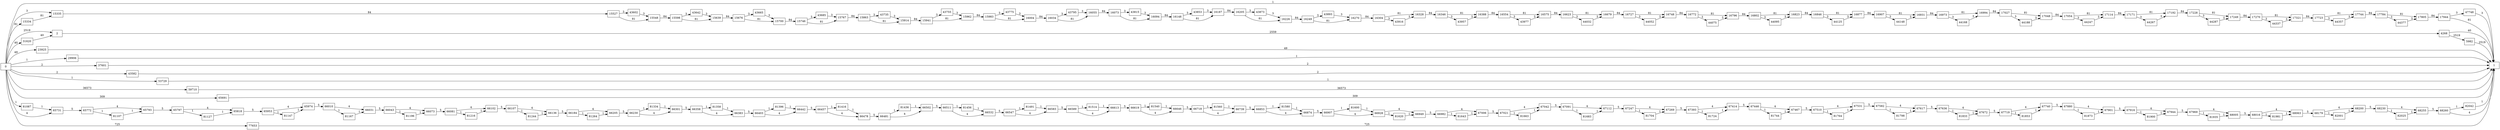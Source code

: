 digraph {
	graph [rankdir=LR]
	node [shape=rectangle]
	2 -> 4268 [label=2559]
	4268 -> 1 [label=40]
	4268 -> 5982 [label=2519]
	5982 -> 1 [label=2519]
	15334 -> 15335 [label=81]
	15335 -> 15527 [label=84]
	15527 -> 15548 [label=81]
	15527 -> 43602 [label=3]
	15548 -> 15598 [label=84]
	15598 -> 15639 [label=81]
	15598 -> 43642 [label=3]
	15639 -> 15676 [label=84]
	15676 -> 15700 [label=81]
	15676 -> 43665 [label=3]
	15700 -> 15746 [label=84]
	15746 -> 15767 [label=81]
	15746 -> 43685 [label=3]
	15767 -> 15863 [label=84]
	15863 -> 15914 [label=81]
	15863 -> 43735 [label=3]
	15914 -> 15941 [label=84]
	15941 -> 15962 [label=81]
	15941 -> 43755 [label=3]
	15962 -> 15983 [label=84]
	15983 -> 16004 [label=81]
	15983 -> 43775 [label=3]
	16004 -> 16034 [label=84]
	16034 -> 16055 [label=81]
	16034 -> 43795 [label=3]
	16055 -> 16073 [label=84]
	16073 -> 16094 [label=81]
	16073 -> 43815 [label=3]
	16094 -> 16148 [label=84]
	16148 -> 16187 [label=81]
	16148 -> 43853 [label=3]
	16187 -> 16205 [label=84]
	16205 -> 16226 [label=81]
	16205 -> 43873 [label=3]
	16226 -> 16249 [label=84]
	16249 -> 16270 [label=81]
	16249 -> 43893 [label=3]
	16270 -> 16304 [label=84]
	16304 -> 16328 [label=81]
	16304 -> 43916 [label=3]
	16328 -> 16346 [label=84]
	16346 -> 16388 [label=81]
	16346 -> 43957 [label=3]
	16388 -> 16554 [label=84]
	16554 -> 16575 [label=81]
	16554 -> 43977 [label=3]
	16575 -> 16623 [label=84]
	16623 -> 16679 [label=81]
	16623 -> 44032 [label=3]
	16679 -> 16727 [label=84]
	16727 -> 16748 [label=81]
	16727 -> 44052 [label=3]
	16748 -> 16772 [label=84]
	16772 -> 16796 [label=81]
	16772 -> 44075 [label=3]
	16796 -> 16802 [label=84]
	16802 -> 16823 [label=81]
	16802 -> 44095 [label=3]
	16823 -> 16846 [label=84]
	16846 -> 16877 [label=81]
	16846 -> 44125 [label=3]
	16877 -> 16907 [label=84]
	16907 -> 16931 [label=81]
	16907 -> 44148 [label=3]
	16931 -> 16973 [label=84]
	16973 -> 16994 [label=81]
	16973 -> 44168 [label=3]
	16994 -> 17027 [label=84]
	17027 -> 17048 [label=81]
	17027 -> 44188 [label=3]
	17048 -> 17054 [label=84]
	17054 -> 17114 [label=81]
	17054 -> 44247 [label=3]
	17114 -> 17171 [label=84]
	17171 -> 17192 [label=81]
	17171 -> 44267 [label=3]
	17192 -> 17228 [label=84]
	17228 -> 17249 [label=81]
	17228 -> 44287 [label=3]
	17249 -> 17270 [label=84]
	17270 -> 17321 [label=81]
	17270 -> 44337 [label=3]
	17321 -> 17723 [label=84]
	17723 -> 17744 [label=81]
	17723 -> 44357 [label=3]
	17744 -> 17784 [label=84]
	17784 -> 17805 [label=81]
	17784 -> 44377 [label=3]
	17805 -> 17944 [label=84]
	17944 -> 1 [label=81]
	17944 -> 47748 [label=3]
	23925 -> 1 [label=49]
	29906 -> 1 [label=1]
	31620 -> 2 [label=40]
	37601 -> 1 [label=2]
	43582 -> 1 [label=2]
	43602 -> 15548 [label=3]
	43642 -> 15639 [label=3]
	43665 -> 15700 [label=3]
	43685 -> 15767 [label=3]
	43735 -> 15914 [label=3]
	43755 -> 15962 [label=3]
	43775 -> 16004 [label=3]
	43795 -> 16055 [label=3]
	43815 -> 16094 [label=3]
	43853 -> 16187 [label=3]
	43873 -> 16226 [label=3]
	43893 -> 16270 [label=3]
	43916 -> 16328 [label=3]
	43957 -> 16388 [label=3]
	43977 -> 16575 [label=3]
	44032 -> 16679 [label=3]
	44052 -> 16748 [label=3]
	44075 -> 16796 [label=3]
	44095 -> 16823 [label=3]
	44125 -> 16877 [label=3]
	44148 -> 16931 [label=3]
	44168 -> 16994 [label=3]
	44188 -> 17048 [label=3]
	44247 -> 17114 [label=3]
	44267 -> 17192 [label=3]
	44287 -> 17249 [label=3]
	44337 -> 17321 [label=3]
	44357 -> 17744 [label=3]
	44377 -> 17805 [label=3]
	47748 -> 1 [label=3]
	53729 -> 1 [label=1]
	59710 -> 1 [label=36573]
	65691 -> 1 [label=309]
	65731 -> 65772 [label=5]
	65772 -> 65793 [label=4]
	65772 -> 81107 [label=1]
	65793 -> 65797 [label=5]
	65797 -> 65818 [label=4]
	65797 -> 81127 [label=1]
	65818 -> 65953 [label=5]
	65953 -> 65974 [label=4]
	65953 -> 81147 [label=1]
	65974 -> 66010 [label=5]
	66010 -> 66031 [label=4]
	66010 -> 81167 [label=1]
	66031 -> 66043 [label=5]
	66043 -> 66073 [label=4]
	66043 -> 81196 [label=1]
	66073 -> 66081 [label=5]
	66081 -> 66102 [label=4]
	66081 -> 81216 [label=1]
	66102 -> 66107 [label=5]
	66107 -> 66136 [label=4]
	66107 -> 81244 [label=1]
	66136 -> 66184 [label=5]
	66184 -> 66205 [label=4]
	66184 -> 81264 [label=1]
	66205 -> 66230 [label=5]
	66230 -> 66301 [label=4]
	66230 -> 81334 [label=1]
	66301 -> 66358 [label=5]
	66358 -> 66383 [label=4]
	66358 -> 81358 [label=1]
	66383 -> 66403 [label=5]
	66403 -> 66442 [label=4]
	66403 -> 81396 [label=1]
	66442 -> 66457 [label=5]
	66457 -> 66478 [label=4]
	66457 -> 81416 [label=1]
	66478 -> 66481 [label=5]
	66481 -> 66502 [label=4]
	66481 -> 81436 [label=1]
	66502 -> 66511 [label=5]
	66511 -> 66532 [label=4]
	66511 -> 81456 [label=1]
	66532 -> 66547 [label=5]
	66547 -> 66583 [label=4]
	66547 -> 81491 [label=1]
	66583 -> 66589 [label=5]
	66589 -> 66613 [label=4]
	66589 -> 81514 [label=1]
	66613 -> 66619 [label=5]
	66619 -> 66646 [label=4]
	66619 -> 81540 [label=1]
	66646 -> 66718 [label=5]
	66718 -> 66739 [label=4]
	66718 -> 81560 [label=1]
	66739 -> 66853 [label=5]
	66853 -> 66874 [label=4]
	66853 -> 81580 [label=1]
	66874 -> 66907 [label=5]
	66907 -> 66928 [label=4]
	66907 -> 81600 [label=1]
	66928 -> 66949 [label=4]
	66928 -> 81620 [label=1]
	66949 -> 66982 [label=5]
	66982 -> 67006 [label=4]
	66982 -> 81643 [label=1]
	67006 -> 67021 [label=5]
	67021 -> 67042 [label=4]
	67021 -> 81663 [label=1]
	67042 -> 67091 [label=5]
	67091 -> 67112 [label=4]
	67091 -> 81683 [label=1]
	67112 -> 67247 [label=5]
	67247 -> 67269 [label=4]
	67247 -> 81704 [label=1]
	67269 -> 67393 [label=5]
	67393 -> 67414 [label=4]
	67393 -> 81724 [label=1]
	67414 -> 67446 [label=5]
	67446 -> 67467 [label=4]
	67446 -> 81744 [label=1]
	67467 -> 67510 [label=5]
	67510 -> 67531 [label=4]
	67510 -> 81764 [label=1]
	67531 -> 67582 [label=5]
	67582 -> 67617 [label=4]
	67582 -> 81798 [label=1]
	67617 -> 67636 [label=5]
	67636 -> 67672 [label=4]
	67636 -> 81833 [label=1]
	67672 -> 67719 [label=5]
	67719 -> 67740 [label=4]
	67719 -> 81853 [label=1]
	67740 -> 67880 [label=5]
	67880 -> 67901 [label=4]
	67880 -> 81873 [label=1]
	67901 -> 67916 [label=5]
	67916 -> 67944 [label=4]
	67916 -> 81900 [label=1]
	67944 -> 67969 [label=5]
	67969 -> 68005 [label=4]
	67969 -> 81935 [label=1]
	68005 -> 68016 [label=5]
	68016 -> 68063 [label=4]
	68016 -> 81981 [label=1]
	68063 -> 68179 [label=5]
	68179 -> 68200 [label=4]
	68179 -> 82001 [label=1]
	68200 -> 68230 [label=5]
	68230 -> 68255 [label=4]
	68230 -> 82025 [label=1]
	68255 -> 68260 [label=5]
	68260 -> 1 [label=4]
	68260 -> 82042 [label=1]
	77653 -> 1 [label=725]
	81087 -> 65731 [label=1]
	81107 -> 65793 [label=1]
	81127 -> 65818 [label=1]
	81147 -> 65974 [label=1]
	81167 -> 66031 [label=1]
	81196 -> 66073 [label=1]
	81216 -> 66102 [label=1]
	81244 -> 66136 [label=1]
	81264 -> 66205 [label=1]
	81334 -> 66301 [label=1]
	81358 -> 66383 [label=1]
	81396 -> 66442 [label=1]
	81416 -> 66478 [label=1]
	81436 -> 66502 [label=1]
	81456 -> 66532 [label=1]
	81491 -> 66583 [label=1]
	81514 -> 66613 [label=1]
	81540 -> 66646 [label=1]
	81560 -> 66739 [label=1]
	81580 -> 66874 [label=1]
	81600 -> 66928 [label=1]
	81620 -> 66949 [label=1]
	81643 -> 67006 [label=1]
	81663 -> 67042 [label=1]
	81683 -> 67112 [label=1]
	81704 -> 67269 [label=1]
	81724 -> 67414 [label=1]
	81744 -> 67467 [label=1]
	81764 -> 67531 [label=1]
	81798 -> 67617 [label=1]
	81833 -> 67672 [label=1]
	81853 -> 67740 [label=1]
	81873 -> 67901 [label=1]
	81900 -> 67944 [label=1]
	81935 -> 68005 [label=1]
	81981 -> 68063 [label=1]
	82001 -> 68200 [label=1]
	82025 -> 68255 [label=1]
	82042 -> 1 [label=1]
	0 -> 2 [label=2519]
	0 -> 15335 [label=3]
	0 -> 1 [label=1]
	0 -> 15334 [label=81]
	0 -> 23925 [label=49]
	0 -> 29906 [label=1]
	0 -> 31620 [label=40]
	0 -> 37601 [label=2]
	0 -> 43582 [label=2]
	0 -> 53729 [label=1]
	0 -> 59710 [label=36573]
	0 -> 65691 [label=309]
	0 -> 65731 [label=4]
	0 -> 77653 [label=725]
	0 -> 81087 [label=1]
}
